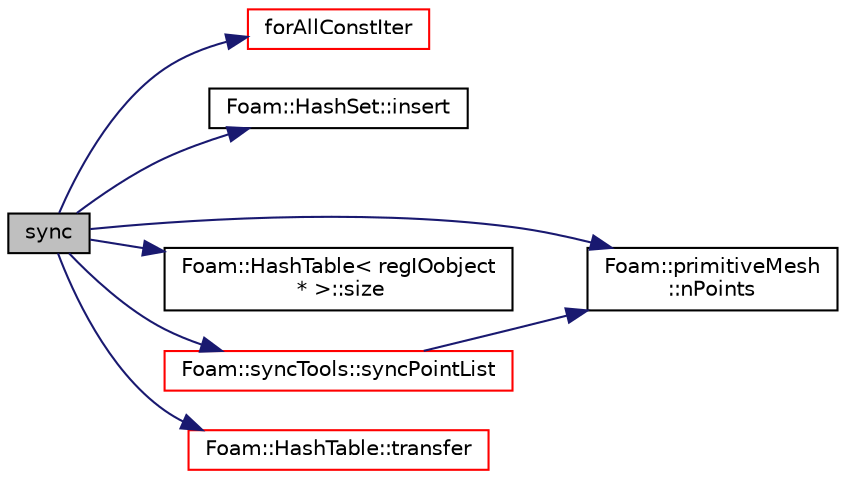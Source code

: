 digraph "sync"
{
  bgcolor="transparent";
  edge [fontname="Helvetica",fontsize="10",labelfontname="Helvetica",labelfontsize="10"];
  node [fontname="Helvetica",fontsize="10",shape=record];
  rankdir="LR";
  Node1 [label="sync",height=0.2,width=0.4,color="black", fillcolor="grey75", style="filled", fontcolor="black"];
  Node1 -> Node2 [color="midnightblue",fontsize="10",style="solid",fontname="Helvetica"];
  Node2 [label="forAllConstIter",height=0.2,width=0.4,color="red",URL="$a03077.html#ae21e2836509b0fa7f7cedf6493b11b09"];
  Node1 -> Node3 [color="midnightblue",fontsize="10",style="solid",fontname="Helvetica"];
  Node3 [label="Foam::HashSet::insert",height=0.2,width=0.4,color="black",URL="$a00995.html#a49f0753d9652681fc3a81f59951a0ad7",tooltip="Insert a new entry. "];
  Node1 -> Node4 [color="midnightblue",fontsize="10",style="solid",fontname="Helvetica"];
  Node4 [label="Foam::primitiveMesh\l::nPoints",height=0.2,width=0.4,color="black",URL="$a02007.html#a9927abeba2c8506177084d644b6e573a"];
  Node1 -> Node5 [color="midnightblue",fontsize="10",style="solid",fontname="Helvetica"];
  Node5 [label="Foam::HashTable\< regIOobject\l * \>::size",height=0.2,width=0.4,color="black",URL="$a00997.html#a723361dc2020160f5492e8fe2d09fa44",tooltip="Return number of elements in table. "];
  Node1 -> Node6 [color="midnightblue",fontsize="10",style="solid",fontname="Helvetica"];
  Node6 [label="Foam::syncTools::syncPointList",height=0.2,width=0.4,color="red",URL="$a02619.html#a197ed77a9101bdfb37253bd3f507c017",tooltip="Synchronize values on all mesh points. "];
  Node6 -> Node4 [color="midnightblue",fontsize="10",style="solid",fontname="Helvetica"];
  Node1 -> Node7 [color="midnightblue",fontsize="10",style="solid",fontname="Helvetica"];
  Node7 [label="Foam::HashTable::transfer",height=0.2,width=0.4,color="red",URL="$a00997.html#a26883d0cdd71dc6200b11fa35ef0c0e4",tooltip="Transfer the contents of the argument table into this table. "];
}
